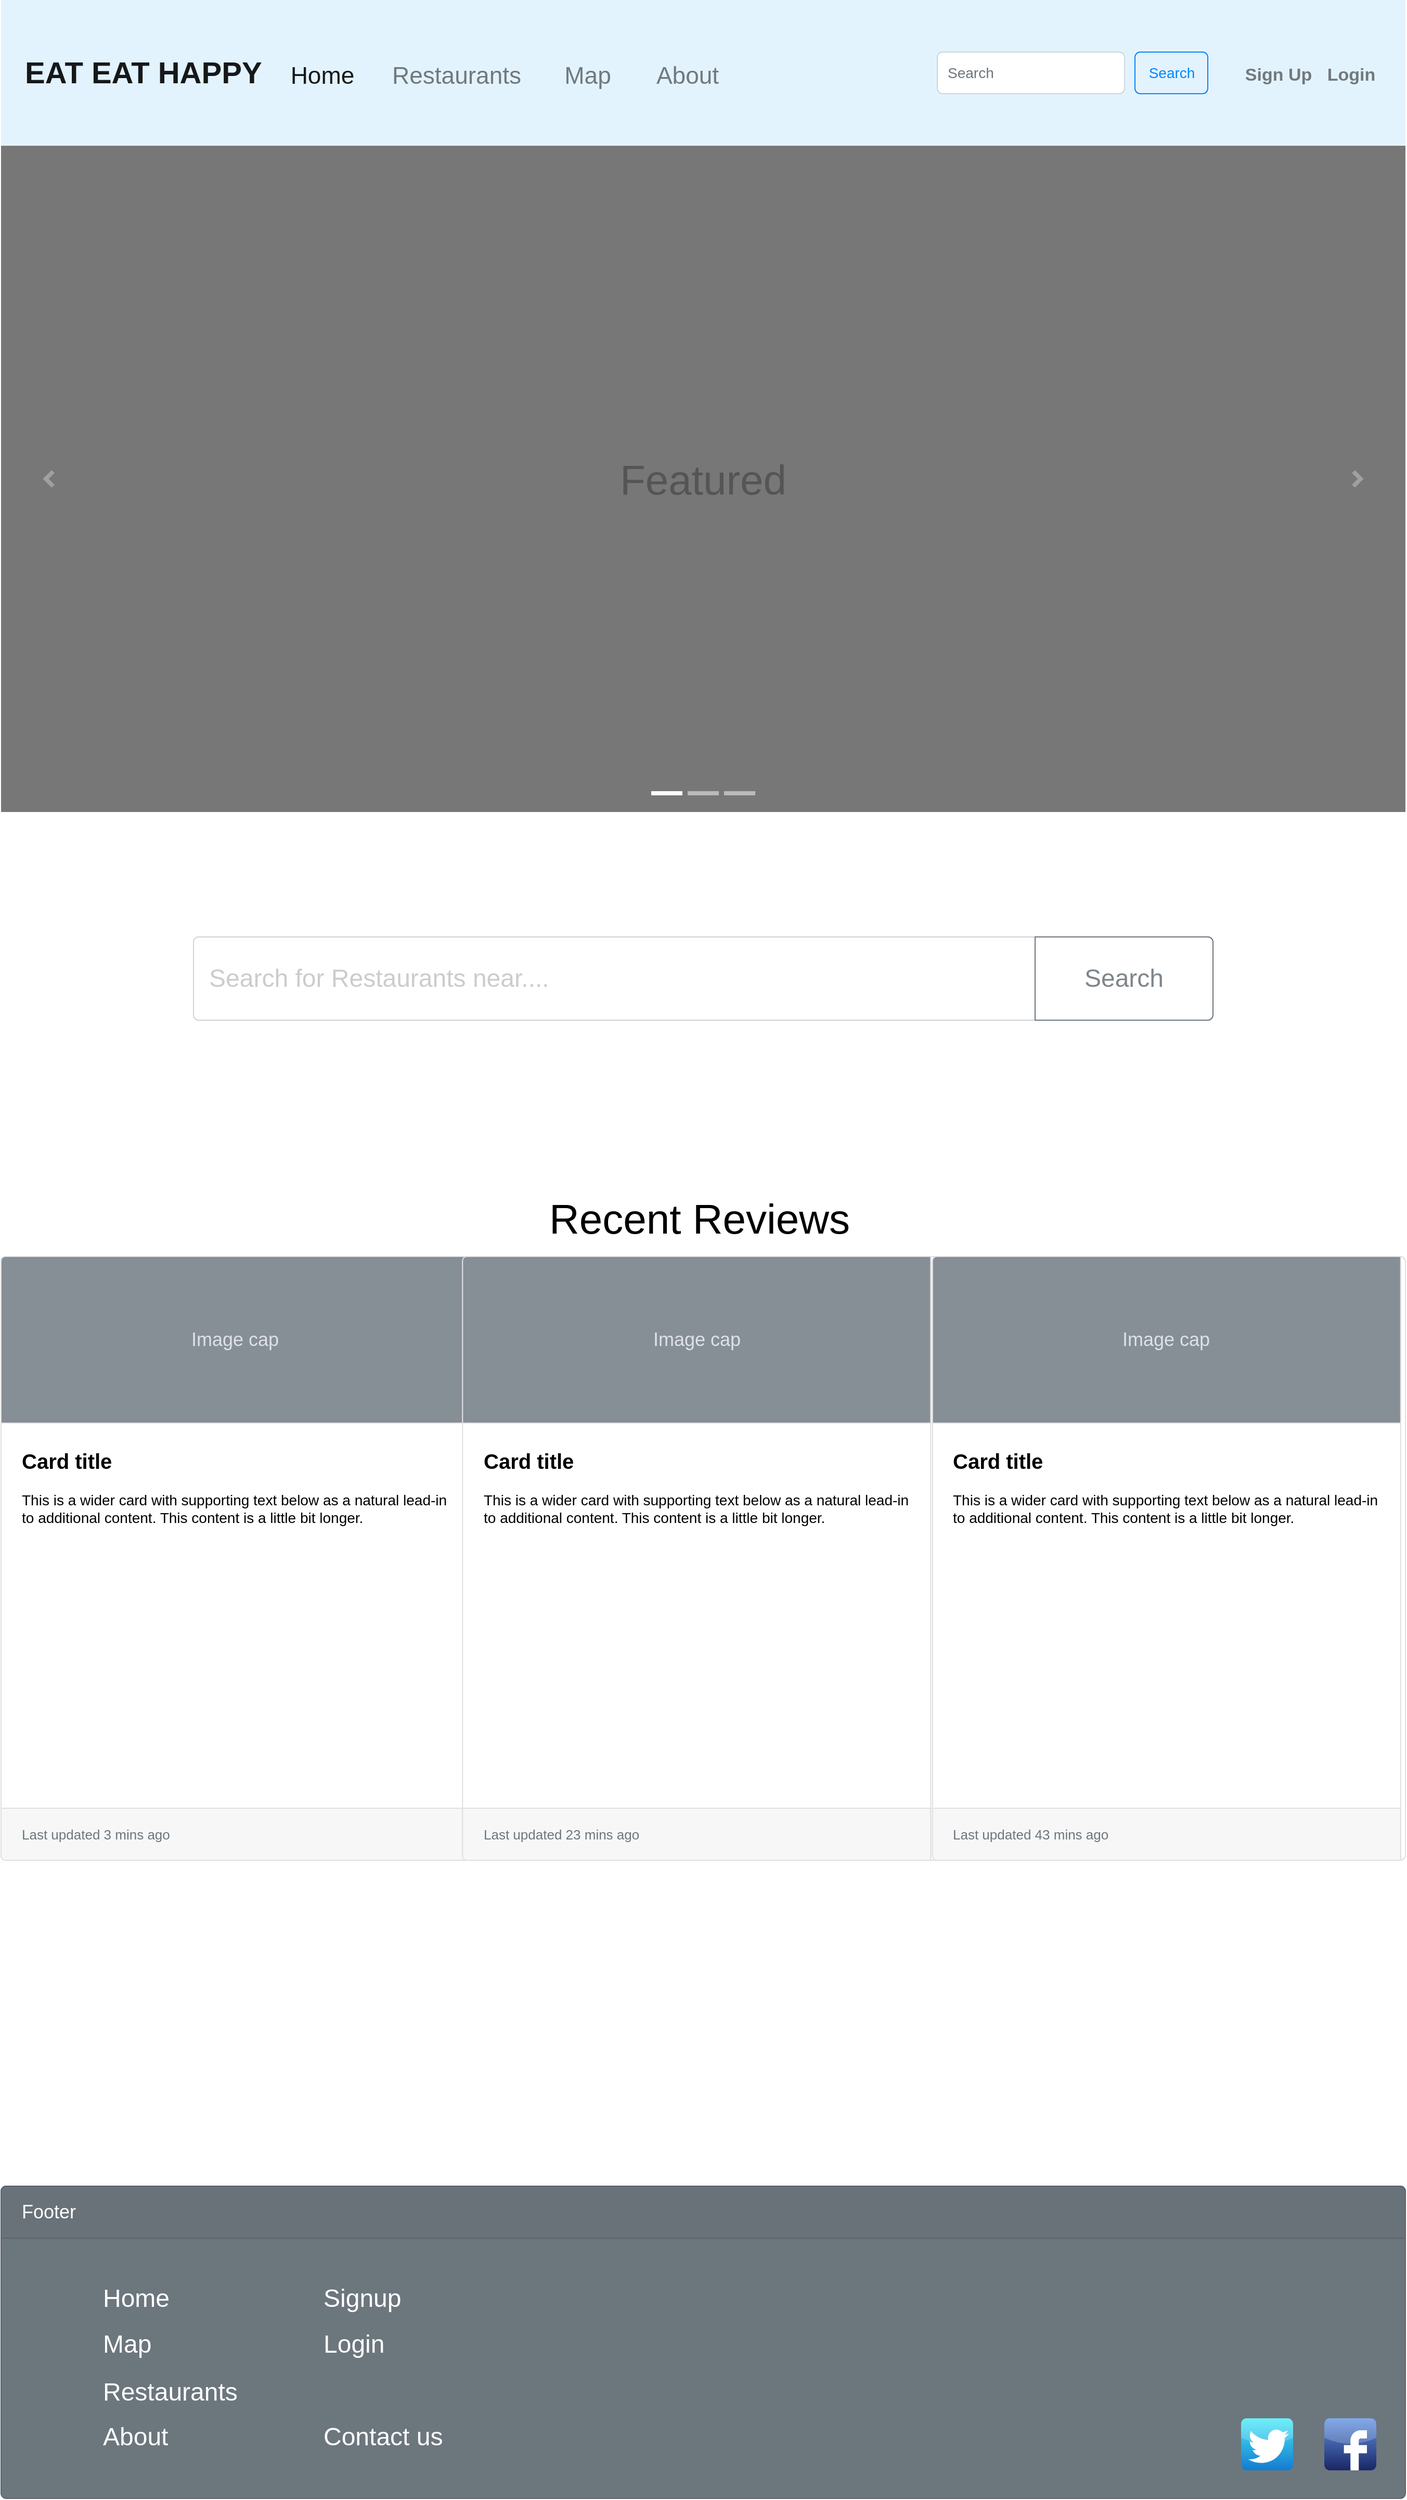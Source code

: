 <mxfile version="13.10.2" type="device"><diagram name="Page-1" id="c9db0220-8083-56f3-ca83-edcdcd058819"><mxGraphModel dx="1422" dy="737" grid="1" gridSize="20" guides="1" tooltips="1" connect="1" arrows="1" fold="1" page="1" pageScale="1.5" pageWidth="900" pageHeight="1600" background="#ffffff" math="0" shadow="0"><root><mxCell id="0" style=";html=1;"/><mxCell id="1" style=";html=1;" parent="0"/><mxCell id="85WpwkJEKQ2H6c67E8x_-10" value="Featured" style="html=1;shadow=0;dashed=0;strokeColor=none;strokeWidth=1;fillColor=#777777;fontColor=#555555;whiteSpace=wrap;align=center;verticalAlign=middle;fontStyle=0;fontSize=40;" parent="1" vertex="1"><mxGeometry y="140" width="1350" height="640" as="geometry"/></mxCell><mxCell id="85WpwkJEKQ2H6c67E8x_-11" value="" style="html=1;verticalLabelPosition=bottom;labelBackgroundColor=#ffffff;verticalAlign=top;shadow=0;dashed=0;strokeWidth=4;shape=mxgraph.ios7.misc.more;strokeColor=#a0a0a0;" parent="85WpwkJEKQ2H6c67E8x_-10" vertex="1"><mxGeometry x="1" y="0.5" width="7" height="14" relative="1" as="geometry"><mxPoint x="-50" y="-7" as="offset"/></mxGeometry></mxCell><mxCell id="85WpwkJEKQ2H6c67E8x_-12" value="" style="flipH=1;html=1;verticalLabelPosition=bottom;labelBackgroundColor=#ffffff;verticalAlign=top;shadow=0;dashed=0;strokeWidth=4;shape=mxgraph.ios7.misc.more;strokeColor=#a0a0a0;" parent="85WpwkJEKQ2H6c67E8x_-10" vertex="1"><mxGeometry y="0.5" width="7" height="14" relative="1" as="geometry"><mxPoint x="43" y="-7" as="offset"/></mxGeometry></mxCell><mxCell id="85WpwkJEKQ2H6c67E8x_-13" value="" style="html=1;shadow=0;strokeColor=none;fillColor=#ffffff;" parent="85WpwkJEKQ2H6c67E8x_-10" vertex="1"><mxGeometry x="0.5" y="1" width="30" height="4" relative="1" as="geometry"><mxPoint x="-50" y="-20" as="offset"/></mxGeometry></mxCell><mxCell id="85WpwkJEKQ2H6c67E8x_-14" value="" style="html=1;shadow=0;strokeColor=none;fillColor=#BBBBBB;" parent="85WpwkJEKQ2H6c67E8x_-10" vertex="1"><mxGeometry x="0.5" y="1" width="30" height="4" relative="1" as="geometry"><mxPoint x="-15" y="-20" as="offset"/></mxGeometry></mxCell><mxCell id="85WpwkJEKQ2H6c67E8x_-15" value="" style="html=1;shadow=0;strokeColor=none;fillColor=#BBBBBB;" parent="85WpwkJEKQ2H6c67E8x_-10" vertex="1"><mxGeometry x="0.5" y="1" width="30" height="4" relative="1" as="geometry"><mxPoint x="20" y="-20" as="offset"/></mxGeometry></mxCell><mxCell id="85WpwkJEKQ2H6c67E8x_-16" value="&lt;font style=&quot;font-size: 29px&quot;&gt;&lt;b&gt;&amp;nbsp;EAT EAT HAPPY&lt;/b&gt;&lt;/font&gt;" style="html=1;shadow=0;dashed=0;fillColor=#E3F3FD;strokeColor=none;fontSize=16;fontColor=#161819;align=left;spacing=15;" parent="1" vertex="1"><mxGeometry width="1350" height="140" as="geometry"/></mxCell><mxCell id="85WpwkJEKQ2H6c67E8x_-17" value="Home" style="fillColor=none;strokeColor=none;fontSize=23;fontColor=#161819;align=center;" parent="85WpwkJEKQ2H6c67E8x_-16" vertex="1"><mxGeometry width="70" height="40" relative="1" as="geometry"><mxPoint x="274" y="50" as="offset"/></mxGeometry></mxCell><mxCell id="85WpwkJEKQ2H6c67E8x_-18" value="Restaurants" style="fillColor=none;strokeColor=none;fontSize=23;fontColor=#71797E;align=center;" parent="85WpwkJEKQ2H6c67E8x_-16" vertex="1"><mxGeometry width="70" height="40" relative="1" as="geometry"><mxPoint x="403" y="50" as="offset"/></mxGeometry></mxCell><mxCell id="85WpwkJEKQ2H6c67E8x_-19" value="Map" style="fillColor=none;strokeColor=none;fontSize=23;fontColor=#71797E;align=center;spacingRight=0;" parent="85WpwkJEKQ2H6c67E8x_-16" vertex="1"><mxGeometry width="80" height="40" relative="1" as="geometry"><mxPoint x="524" y="50" as="offset"/></mxGeometry></mxCell><mxCell id="85WpwkJEKQ2H6c67E8x_-20" value="About" style="fillColor=none;strokeColor=none;fontSize=23;fontColor=#71797E;align=center;" parent="85WpwkJEKQ2H6c67E8x_-16" vertex="1"><mxGeometry width="80" height="40" relative="1" as="geometry"><mxPoint x="620" y="50" as="offset"/></mxGeometry></mxCell><mxCell id="85WpwkJEKQ2H6c67E8x_-21" value="Search" style="html=1;shadow=0;dashed=0;shape=mxgraph.bootstrap.rrect;rSize=5;fontSize=14;fontColor=#0085FC;strokeColor=#0085FC;fillColor=none;" parent="85WpwkJEKQ2H6c67E8x_-16" vertex="1"><mxGeometry x="1" width="70" height="40" relative="1" as="geometry"><mxPoint x="-260" y="50" as="offset"/></mxGeometry></mxCell><mxCell id="85WpwkJEKQ2H6c67E8x_-22" value="Search" style="html=1;shadow=0;dashed=0;shape=mxgraph.bootstrap.rrect;rSize=5;fontSize=14;fontColor=#6C767D;strokeColor=#CED4DA;fillColor=#ffffff;align=left;spacing=10;" parent="85WpwkJEKQ2H6c67E8x_-16" vertex="1"><mxGeometry x="1" width="180" height="40" relative="1" as="geometry"><mxPoint x="-450" y="50" as="offset"/></mxGeometry></mxCell><mxCell id="85WpwkJEKQ2H6c67E8x_-23" value="Sign Up" style="fillColor=none;strokeColor=none;fontSize=17;fontColor=#71797E;align=center;fontStyle=1" parent="85WpwkJEKQ2H6c67E8x_-16" vertex="1"><mxGeometry x="1193" y="23.333" width="70" height="93.333" as="geometry"/></mxCell><mxCell id="85WpwkJEKQ2H6c67E8x_-24" value="Login" style="fillColor=none;strokeColor=none;fontSize=17;fontColor=#71797E;align=center;fontStyle=1" parent="85WpwkJEKQ2H6c67E8x_-16" vertex="1"><mxGeometry x="1263" y="23.333" width="70" height="93.333" as="geometry"/></mxCell><mxCell id="85WpwkJEKQ2H6c67E8x_-35" value="&lt;font style=&quot;font-size: 40px&quot;&gt;Recent Reviews&lt;/font&gt;" style="strokeColor=none;fillColor=none;fontColor=#000000;perimeter=none;whiteSpace=wrap;resizeWidth=1;align=left;spacing=2;fontSize=14;verticalAlign=top;html=1;" parent="1" vertex="1"><mxGeometry x="525" y="1140" width="300" height="90" as="geometry"/></mxCell><mxCell id="85WpwkJEKQ2H6c67E8x_-36" value="" style="html=1;shadow=0;dashed=0;shape=mxgraph.bootstrap.rrect;rSize=5;strokeColor=#DFDFDF;html=1;whiteSpace=wrap;fillColor=#ffffff;fontSize=80;" parent="1" vertex="1"><mxGeometry y="1207" width="1350" height="580" as="geometry"/></mxCell><mxCell id="85WpwkJEKQ2H6c67E8x_-37" value="&lt;b&gt;&lt;font style=&quot;font-size: 20px&quot;&gt;Card title&lt;/font&gt;&lt;/b&gt;&lt;br&gt;&lt;br&gt;This is a wider card with supporting text below as a natural lead-in to additional content. This content is a little bit longer." style="html=1;shadow=0;dashed=0;shape=mxgraph.bootstrap.leftButton;rSize=5;strokeColor=#DFDFDF;html=1;whiteSpace=wrap;fillColor=#ffffff;fontColor=#000000;verticalAlign=top;align=left;spacing=20;spacingBottom=0;fontSize=14;spacingTop=160;" parent="85WpwkJEKQ2H6c67E8x_-36" vertex="1"><mxGeometry width="450" height="580" relative="1" as="geometry"/></mxCell><mxCell id="85WpwkJEKQ2H6c67E8x_-38" value="Image cap" style="html=1;shadow=0;dashed=0;shape=mxgraph.basic.corner_round_rect;dx=2;perimeter=none;whiteSpace=wrap;fillColor=#868E96;strokeColor=#DFDFDF;fontColor=#DEE2E6;resizeWidth=1;fontSize=18;" parent="85WpwkJEKQ2H6c67E8x_-37" vertex="1"><mxGeometry width="450" height="160" relative="1" as="geometry"/></mxCell><mxCell id="85WpwkJEKQ2H6c67E8x_-39" value="Last updated 3 mins ago" style="html=1;shadow=0;dashed=0;shape=mxgraph.basic.corner_round_rect;dx=2;flipV=1;perimeter=none;whiteSpace=wrap;fillColor=#F7F7F7;strokeColor=#DFDFDF;fontColor=#6C767D;resizeWidth=1;fontSize=13;align=left;spacing=20;" parent="85WpwkJEKQ2H6c67E8x_-37" vertex="1"><mxGeometry y="1" width="450" height="50" relative="1" as="geometry"><mxPoint y="-50" as="offset"/></mxGeometry></mxCell><mxCell id="85WpwkJEKQ2H6c67E8x_-46" value="&lt;b&gt;&lt;font style=&quot;font-size: 20px&quot;&gt;Card title&lt;/font&gt;&lt;/b&gt;&lt;br&gt;&lt;br&gt;This is a wider card with supporting text below as a natural lead-in to additional content. This content is a little bit longer." style="html=1;shadow=0;dashed=0;shape=mxgraph.bootstrap.leftButton;rSize=5;strokeColor=#DFDFDF;html=1;whiteSpace=wrap;fillColor=#ffffff;fontColor=#000000;verticalAlign=top;align=left;spacing=20;spacingBottom=0;fontSize=14;spacingTop=160;" parent="85WpwkJEKQ2H6c67E8x_-36" vertex="1"><mxGeometry x="443.643" y="-2.274e-13" width="450" height="580" as="geometry"/></mxCell><mxCell id="85WpwkJEKQ2H6c67E8x_-47" value="Image cap" style="html=1;shadow=0;dashed=0;shape=mxgraph.basic.corner_round_rect;dx=2;perimeter=none;whiteSpace=wrap;fillColor=#868E96;strokeColor=#DFDFDF;fontColor=#DEE2E6;resizeWidth=1;fontSize=18;" parent="85WpwkJEKQ2H6c67E8x_-46" vertex="1"><mxGeometry width="450" height="160" relative="1" as="geometry"/></mxCell><mxCell id="85WpwkJEKQ2H6c67E8x_-48" value="Last updated 23 mins ago" style="html=1;shadow=0;dashed=0;shape=mxgraph.basic.corner_round_rect;dx=2;flipV=1;perimeter=none;whiteSpace=wrap;fillColor=#F7F7F7;strokeColor=#DFDFDF;fontColor=#6C767D;resizeWidth=1;fontSize=13;align=left;spacing=20;" parent="85WpwkJEKQ2H6c67E8x_-46" vertex="1"><mxGeometry y="1" width="450" height="50" relative="1" as="geometry"><mxPoint y="-50" as="offset"/></mxGeometry></mxCell><mxCell id="85WpwkJEKQ2H6c67E8x_-52" value="&lt;b&gt;&lt;font style=&quot;font-size: 20px&quot;&gt;Card title&lt;/font&gt;&lt;/b&gt;&lt;br&gt;&lt;br&gt;This is a wider card with supporting text below as a natural lead-in to additional content. This content is a little bit longer." style="html=1;shadow=0;dashed=0;shape=mxgraph.bootstrap.leftButton;rSize=5;strokeColor=#DFDFDF;html=1;whiteSpace=wrap;fillColor=#ffffff;fontColor=#000000;verticalAlign=top;align=left;spacing=20;spacingBottom=0;fontSize=14;spacingTop=160;" parent="85WpwkJEKQ2H6c67E8x_-36" vertex="1"><mxGeometry x="895.391" y="-2.274e-13" width="450" height="580" as="geometry"/></mxCell><mxCell id="85WpwkJEKQ2H6c67E8x_-53" value="Image cap" style="html=1;shadow=0;dashed=0;shape=mxgraph.basic.corner_round_rect;dx=2;perimeter=none;whiteSpace=wrap;fillColor=#868E96;strokeColor=#DFDFDF;fontColor=#DEE2E6;resizeWidth=1;fontSize=18;" parent="85WpwkJEKQ2H6c67E8x_-52" vertex="1"><mxGeometry width="450" height="160" relative="1" as="geometry"/></mxCell><mxCell id="85WpwkJEKQ2H6c67E8x_-54" value="Last updated 43 mins ago" style="html=1;shadow=0;dashed=0;shape=mxgraph.basic.corner_round_rect;dx=2;flipV=1;perimeter=none;whiteSpace=wrap;fillColor=#F7F7F7;strokeColor=#DFDFDF;fontColor=#6C767D;resizeWidth=1;fontSize=13;align=left;spacing=20;" parent="85WpwkJEKQ2H6c67E8x_-52" vertex="1"><mxGeometry y="1" width="450" height="50" relative="1" as="geometry"><mxPoint y="-50" as="offset"/></mxGeometry></mxCell><mxCell id="85WpwkJEKQ2H6c67E8x_-55" value="" style="html=1;shadow=0;dashed=0;shape=mxgraph.bootstrap.rrect;rSize=5;strokeColor=#5B646A;html=1;whiteSpace=wrap;fillColor=#6C767D;fontColor=#ffffff;verticalAlign=bottom;align=left;spacing=20;spacingBottom=0;fontSize=14;" parent="1" vertex="1"><mxGeometry y="2100" width="1350" height="300" as="geometry"/></mxCell><mxCell id="85WpwkJEKQ2H6c67E8x_-56" value="Footer" style="html=1;shadow=0;dashed=0;shape=mxgraph.bootstrap.topButton;rSize=5;perimeter=none;whiteSpace=wrap;fillColor=#697279;strokeColor=#5B646A;fontColor=#ffffff;resizeWidth=1;fontSize=18;align=left;spacing=20;" parent="85WpwkJEKQ2H6c67E8x_-55" vertex="1"><mxGeometry width="1350" height="50" relative="1" as="geometry"/></mxCell><mxCell id="85WpwkJEKQ2H6c67E8x_-61" value="Home" style="fillColor=none;strokeColor=none;fontSize=24;align=left;spacing=10;fontColor=#FFFFFF;" parent="85WpwkJEKQ2H6c67E8x_-55" vertex="1"><mxGeometry x="88" y="90" width="80" height="30" as="geometry"/></mxCell><mxCell id="85WpwkJEKQ2H6c67E8x_-70" value="Map" style="fillColor=none;strokeColor=none;fontSize=24;align=left;spacing=10;fontColor=#FFFFFF;" parent="85WpwkJEKQ2H6c67E8x_-55" vertex="1"><mxGeometry x="88" y="134" width="80" height="30" as="geometry"/></mxCell><mxCell id="85WpwkJEKQ2H6c67E8x_-71" value="Restaurants" style="fillColor=none;strokeColor=none;fontSize=24;align=left;spacing=10;fontColor=#FFFFFF;" parent="85WpwkJEKQ2H6c67E8x_-55" vertex="1"><mxGeometry x="88" y="180" width="80" height="30" as="geometry"/></mxCell><mxCell id="85WpwkJEKQ2H6c67E8x_-72" value="About" style="fillColor=none;strokeColor=none;fontSize=24;align=left;spacing=10;fontColor=#FFFFFF;" parent="85WpwkJEKQ2H6c67E8x_-55" vertex="1"><mxGeometry x="88" y="223" width="80" height="30" as="geometry"/></mxCell><mxCell id="85WpwkJEKQ2H6c67E8x_-73" value="" style="dashed=0;outlineConnect=0;html=1;align=center;labelPosition=center;verticalLabelPosition=bottom;verticalAlign=top;shape=mxgraph.webicons.twitter;fillColor=#49EAF7;gradientColor=#137BD0;fontSize=24;fontColor=#FFFFFF;" parent="85WpwkJEKQ2H6c67E8x_-55" vertex="1"><mxGeometry x="1192" y="223" width="50" height="50" as="geometry"/></mxCell><mxCell id="85WpwkJEKQ2H6c67E8x_-74" value="" style="dashed=0;outlineConnect=0;html=1;align=center;labelPosition=center;verticalLabelPosition=bottom;verticalAlign=top;shape=mxgraph.webicons.facebook;fillColor=#6294E4;gradientColor=#1A2665;fontSize=24;fontColor=#FFFFFF;" parent="85WpwkJEKQ2H6c67E8x_-55" vertex="1"><mxGeometry x="1272" y="223" width="50" height="50" as="geometry"/></mxCell><mxCell id="85WpwkJEKQ2H6c67E8x_-75" value="Signup" style="fillColor=none;strokeColor=none;fontSize=24;align=left;spacing=10;fontColor=#FFFFFF;" parent="85WpwkJEKQ2H6c67E8x_-55" vertex="1"><mxGeometry x="300" y="90" width="80" height="30" as="geometry"/></mxCell><mxCell id="85WpwkJEKQ2H6c67E8x_-76" value="Login" style="fillColor=none;strokeColor=none;fontSize=24;align=left;spacing=10;fontColor=#FFFFFF;" parent="85WpwkJEKQ2H6c67E8x_-55" vertex="1"><mxGeometry x="300" y="134" width="80" height="30" as="geometry"/></mxCell><mxCell id="85WpwkJEKQ2H6c67E8x_-78" value="Contact us" style="fillColor=none;strokeColor=none;fontSize=24;align=left;spacing=10;fontColor=#FFFFFF;" parent="85WpwkJEKQ2H6c67E8x_-55" vertex="1"><mxGeometry x="300" y="223" width="80" height="30" as="geometry"/></mxCell><mxCell id="85WpwkJEKQ2H6c67E8x_-89" value="&lt;font color=&quot;#cccccc&quot; style=&quot;font-size: 24px&quot;&gt;Search for Restaurants near....&lt;/font&gt;" style="html=1;shadow=0;dashed=0;shape=mxgraph.bootstrap.rrect;rSize=5;strokeColor=#CED4DA;html=1;whiteSpace=wrap;fillColor=#FFFFFF;fontColor=#7D868C;align=left;spacingLeft=0;spacing=15;fontSize=14;" parent="1" vertex="1"><mxGeometry x="185" y="900" width="980" height="80" as="geometry"/></mxCell><mxCell id="85WpwkJEKQ2H6c67E8x_-90" value="&lt;font style=&quot;font-size: 24px&quot;&gt;Search&lt;/font&gt;" style="html=1;shadow=0;dashed=0;shape=mxgraph.bootstrap.rightButton;strokeColor=#6C757D;gradientColor=inherit;fontColor=inherit;fillColor=inherit;rSize=5;perimeter=none;whiteSpace=wrap;resizeHeight=1;fontSize=14;" parent="85WpwkJEKQ2H6c67E8x_-89" vertex="1"><mxGeometry x="1" width="171" height="80" relative="1" as="geometry"><mxPoint x="-171" as="offset"/></mxGeometry></mxCell></root></mxGraphModel></diagram></mxfile>